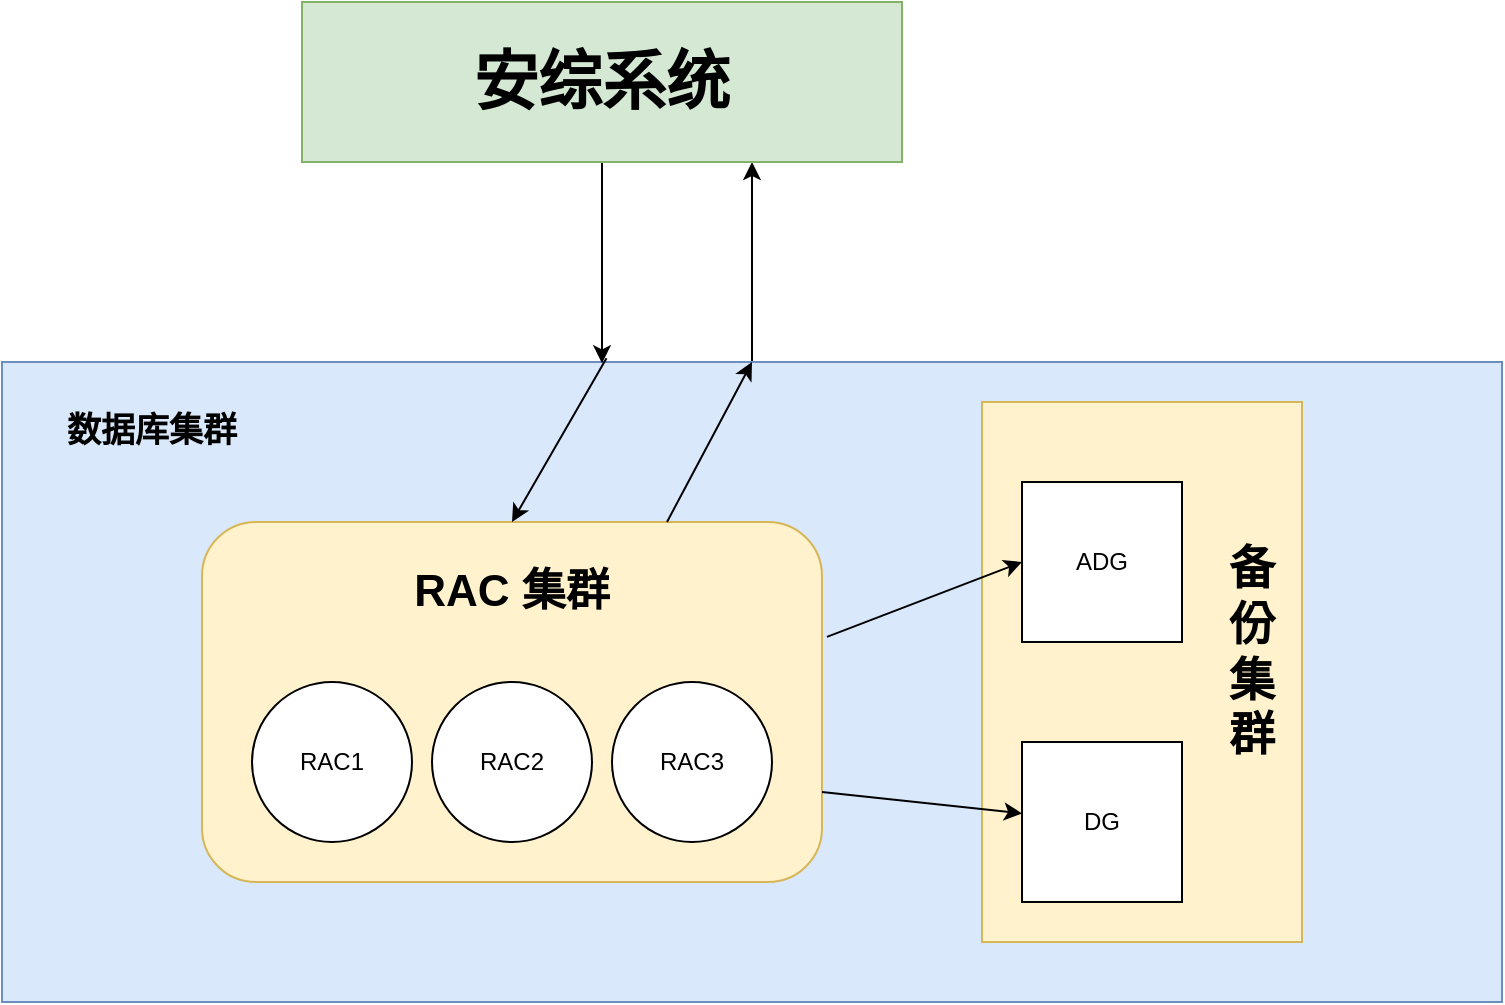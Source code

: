 <mxfile version="14.4.5" type="device" pages="2"><diagram id="hn_GcSw37OcjIR-7qfcs" name="Page-1"><mxGraphModel dx="1038" dy="1725" grid="1" gridSize="10" guides="1" tooltips="1" connect="1" arrows="1" fold="1" page="1" pageScale="1" pageWidth="827" pageHeight="1169" math="0" shadow="0"><root><mxCell id="0"/><mxCell id="1" parent="0"/><mxCell id="7D3Tt3tgYBWJfqvSH2dk-25" style="edgeStyle=orthogonalEdgeStyle;rounded=0;orthogonalLoop=1;jettySize=auto;html=1;entryX=0.75;entryY=1;entryDx=0;entryDy=0;fontSize=17;" edge="1" parent="1" source="7D3Tt3tgYBWJfqvSH2dk-20" target="7D3Tt3tgYBWJfqvSH2dk-3"><mxGeometry relative="1" as="geometry"/></mxCell><mxCell id="7D3Tt3tgYBWJfqvSH2dk-20" value="" style="rounded=0;whiteSpace=wrap;html=1;fillColor=#dae8fc;strokeColor=#6c8ebf;" vertex="1" parent="1"><mxGeometry x="40" y="160" width="750" height="320" as="geometry"/></mxCell><mxCell id="7D3Tt3tgYBWJfqvSH2dk-2" value="" style="rounded=1;whiteSpace=wrap;html=1;fillColor=#fff2cc;strokeColor=#d6b656;" vertex="1" parent="1"><mxGeometry x="140" y="240" width="310" height="180" as="geometry"/></mxCell><mxCell id="7D3Tt3tgYBWJfqvSH2dk-23" style="edgeStyle=orthogonalEdgeStyle;rounded=0;orthogonalLoop=1;jettySize=auto;html=1;exitX=0.5;exitY=1;exitDx=0;exitDy=0;entryX=0.4;entryY=0.002;entryDx=0;entryDy=0;entryPerimeter=0;fontSize=17;" edge="1" parent="1" source="7D3Tt3tgYBWJfqvSH2dk-3" target="7D3Tt3tgYBWJfqvSH2dk-20"><mxGeometry relative="1" as="geometry"/></mxCell><mxCell id="7D3Tt3tgYBWJfqvSH2dk-3" value="&lt;b&gt;&lt;font style=&quot;font-size: 32px&quot;&gt;安综系统&lt;/font&gt;&lt;/b&gt;" style="rounded=0;whiteSpace=wrap;html=1;fillColor=#d5e8d4;strokeColor=#82b366;" vertex="1" parent="1"><mxGeometry x="190" y="-20" width="300" height="80" as="geometry"/></mxCell><mxCell id="7D3Tt3tgYBWJfqvSH2dk-8" value="RAC2" style="ellipse;whiteSpace=wrap;html=1;aspect=fixed;" vertex="1" parent="1"><mxGeometry x="255" y="320" width="80" height="80" as="geometry"/></mxCell><mxCell id="7D3Tt3tgYBWJfqvSH2dk-9" value="RAC1" style="ellipse;whiteSpace=wrap;html=1;aspect=fixed;" vertex="1" parent="1"><mxGeometry x="165" y="320" width="80" height="80" as="geometry"/></mxCell><mxCell id="7D3Tt3tgYBWJfqvSH2dk-10" value="RAC3" style="ellipse;whiteSpace=wrap;html=1;aspect=fixed;" vertex="1" parent="1"><mxGeometry x="345" y="320" width="80" height="80" as="geometry"/></mxCell><mxCell id="7D3Tt3tgYBWJfqvSH2dk-18" value="&lt;b&gt;&lt;font style=&quot;font-size: 22px&quot;&gt;RAC 集群&lt;/font&gt;&lt;/b&gt;" style="text;html=1;strokeColor=none;fillColor=none;align=center;verticalAlign=middle;whiteSpace=wrap;rounded=0;" vertex="1" parent="1"><mxGeometry x="160" y="250" width="270" height="50" as="geometry"/></mxCell><mxCell id="7D3Tt3tgYBWJfqvSH2dk-21" value="数据库集群" style="text;html=1;strokeColor=none;fillColor=none;align=center;verticalAlign=middle;whiteSpace=wrap;rounded=0;fontSize=17;fontStyle=1" vertex="1" parent="1"><mxGeometry x="60" y="170" width="110" height="50" as="geometry"/></mxCell><mxCell id="7D3Tt3tgYBWJfqvSH2dk-27" value="" style="rounded=0;whiteSpace=wrap;html=1;fontSize=17;fillColor=#fff2cc;strokeColor=#d6b656;shadow=0;" vertex="1" parent="1"><mxGeometry x="530" y="180" width="160" height="270" as="geometry"/></mxCell><mxCell id="7D3Tt3tgYBWJfqvSH2dk-5" value="ADG" style="whiteSpace=wrap;html=1;aspect=fixed;" vertex="1" parent="1"><mxGeometry x="550" y="220" width="80" height="80" as="geometry"/></mxCell><mxCell id="7D3Tt3tgYBWJfqvSH2dk-6" value="DG" style="whiteSpace=wrap;html=1;aspect=fixed;" vertex="1" parent="1"><mxGeometry x="550" y="350" width="80" height="80" as="geometry"/></mxCell><mxCell id="7D3Tt3tgYBWJfqvSH2dk-16" value="" style="endArrow=classic;html=1;exitX=1.008;exitY=0.319;exitDx=0;exitDy=0;exitPerimeter=0;entryX=0;entryY=0.5;entryDx=0;entryDy=0;" edge="1" parent="1" source="7D3Tt3tgYBWJfqvSH2dk-2" target="7D3Tt3tgYBWJfqvSH2dk-5"><mxGeometry width="50" height="50" relative="1" as="geometry"><mxPoint x="390" y="310" as="sourcePoint"/><mxPoint x="440" y="260" as="targetPoint"/></mxGeometry></mxCell><mxCell id="7D3Tt3tgYBWJfqvSH2dk-17" value="" style="endArrow=classic;html=1;exitX=1;exitY=0.75;exitDx=0;exitDy=0;" edge="1" parent="1" source="7D3Tt3tgYBWJfqvSH2dk-2" target="7D3Tt3tgYBWJfqvSH2dk-6"><mxGeometry width="50" height="50" relative="1" as="geometry"><mxPoint x="390" y="310" as="sourcePoint"/><mxPoint x="440" y="260" as="targetPoint"/></mxGeometry></mxCell><mxCell id="7D3Tt3tgYBWJfqvSH2dk-29" value="备份集群" style="text;html=1;strokeColor=none;fillColor=none;align=center;verticalAlign=middle;whiteSpace=wrap;rounded=0;shadow=0;fontSize=23;fontStyle=1" vertex="1" parent="1"><mxGeometry x="650" y="250" width="30" height="110" as="geometry"/></mxCell><mxCell id="7D3Tt3tgYBWJfqvSH2dk-30" value="" style="endArrow=classic;html=1;fontSize=23;entryX=0.5;entryY=0;entryDx=0;entryDy=0;exitX=0.403;exitY=-0.006;exitDx=0;exitDy=0;exitPerimeter=0;" edge="1" parent="1" source="7D3Tt3tgYBWJfqvSH2dk-20" target="7D3Tt3tgYBWJfqvSH2dk-2"><mxGeometry width="50" height="50" relative="1" as="geometry"><mxPoint x="345" y="220" as="sourcePoint"/><mxPoint x="395" y="170" as="targetPoint"/></mxGeometry></mxCell><mxCell id="7D3Tt3tgYBWJfqvSH2dk-31" value="" style="endArrow=classic;html=1;fontSize=23;exitX=0.75;exitY=0;exitDx=0;exitDy=0;entryX=0.5;entryY=0;entryDx=0;entryDy=0;" edge="1" parent="1" source="7D3Tt3tgYBWJfqvSH2dk-2" target="7D3Tt3tgYBWJfqvSH2dk-20"><mxGeometry width="50" height="50" relative="1" as="geometry"><mxPoint x="390" y="230" as="sourcePoint"/><mxPoint x="440" y="180" as="targetPoint"/></mxGeometry></mxCell></root></mxGraphModel></diagram><diagram id="UCPSODvcV9iUnJo3DA7c" name="Page-1"><mxGraphModel><root><mxCell id="0"/><mxCell id="1" parent="0"/></root></mxGraphModel></diagram></mxfile>